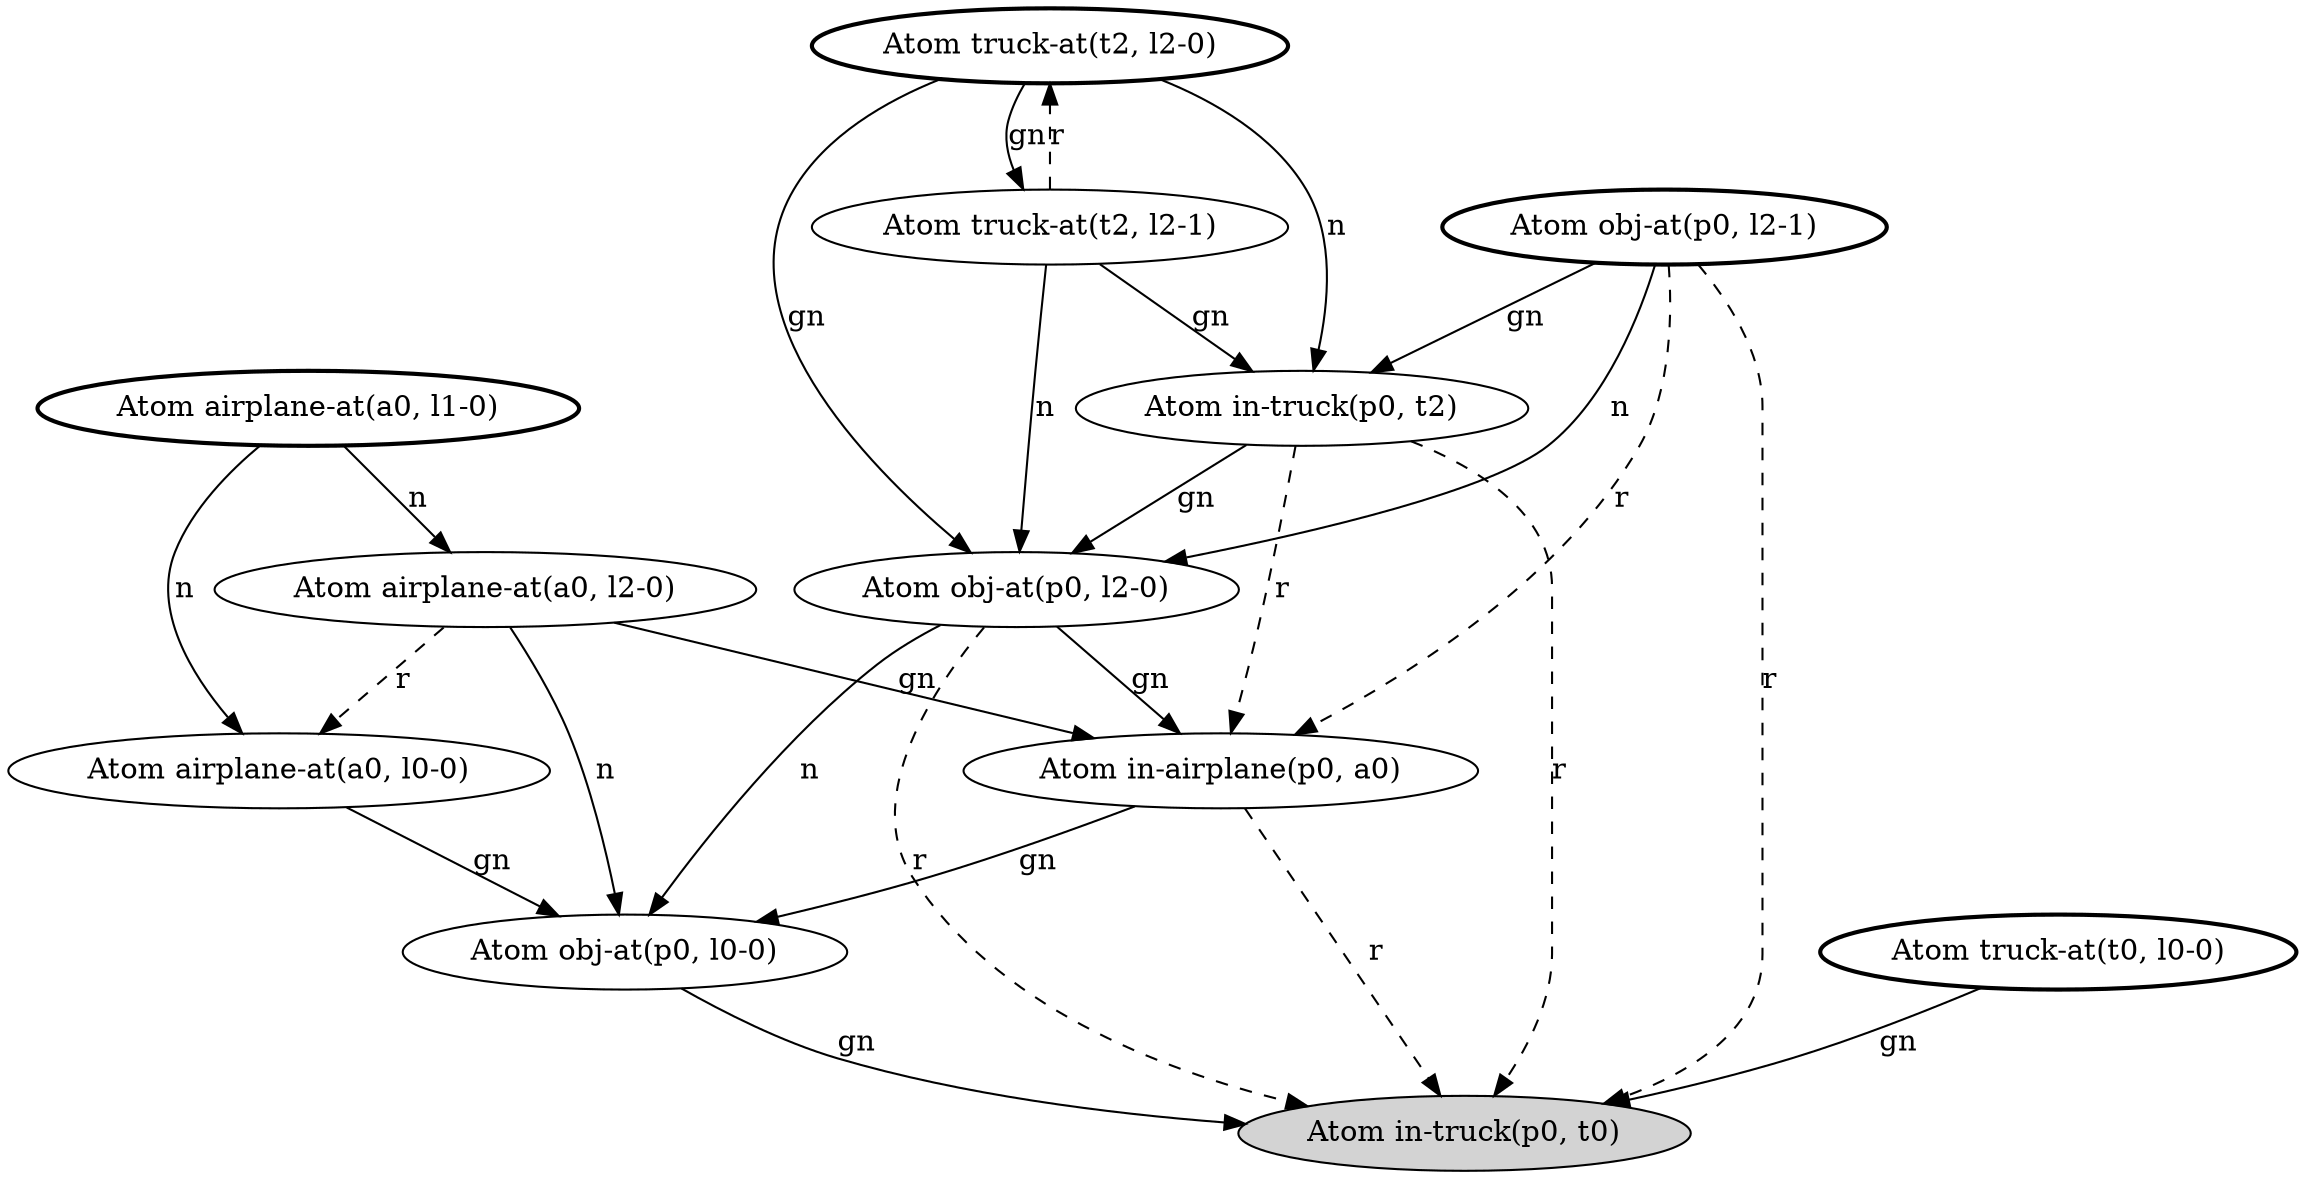digraph G {
  lm0 [label="Atom in-truck(p0, t0)", style=filled];
  lm1 [label="Atom truck-at(t2, l2-0)", style=bold];
      lm1 -> lm10 [label="gn"];
      lm1 -> lm2 [label="gn"];
      lm1 -> lm8 [label="n"];
  lm2 [label="Atom truck-at(t2, l2-1)"];
      lm2 -> lm8 [label="gn"];
      lm2 -> lm1 [label="r", style=dashed];
      lm2 -> lm10 [label="n"];
  lm3 [label="Atom truck-at(t0, l0-0)", style=bold];
      lm3 -> lm0 [label="gn"];
  lm4 [label="Atom airplane-at(a0, l0-0)"];
      lm4 -> lm9 [label="gn"];
  lm5 [label="Atom airplane-at(a0, l1-0)", style=bold];
      lm5 -> lm6 [label="n"];
      lm5 -> lm4 [label="n"];
  lm6 [label="Atom airplane-at(a0, l2-0)"];
      lm6 -> lm4 [label="r", style=dashed];
      lm6 -> lm7 [label="gn"];
      lm6 -> lm9 [label="n"];
  lm7 [label="Atom in-airplane(p0, a0)"];
      lm7 -> lm0 [label="r", style=dashed];
      lm7 -> lm9 [label="gn"];
  lm8 [label="Atom in-truck(p0, t2)"];
      lm8 -> lm7 [label="r", style=dashed];
      lm8 -> lm10 [label="gn"];
      lm8 -> lm0 [label="r", style=dashed];
  lm9 [label="Atom obj-at(p0, l0-0)"];
      lm9 -> lm0 [label="gn"];
  lm10 [label="Atom obj-at(p0, l2-0)"];
      lm10 -> lm0 [label="r", style=dashed];
      lm10 -> lm7 [label="gn"];
      lm10 -> lm9 [label="n"];
  lm11 [label="Atom obj-at(p0, l2-1)", style=bold];
      lm11 -> lm8 [label="gn"];
      lm11 -> lm7 [label="r", style=dashed];
      lm11 -> lm0 [label="r", style=dashed];
      lm11 -> lm10 [label="n"];
}
